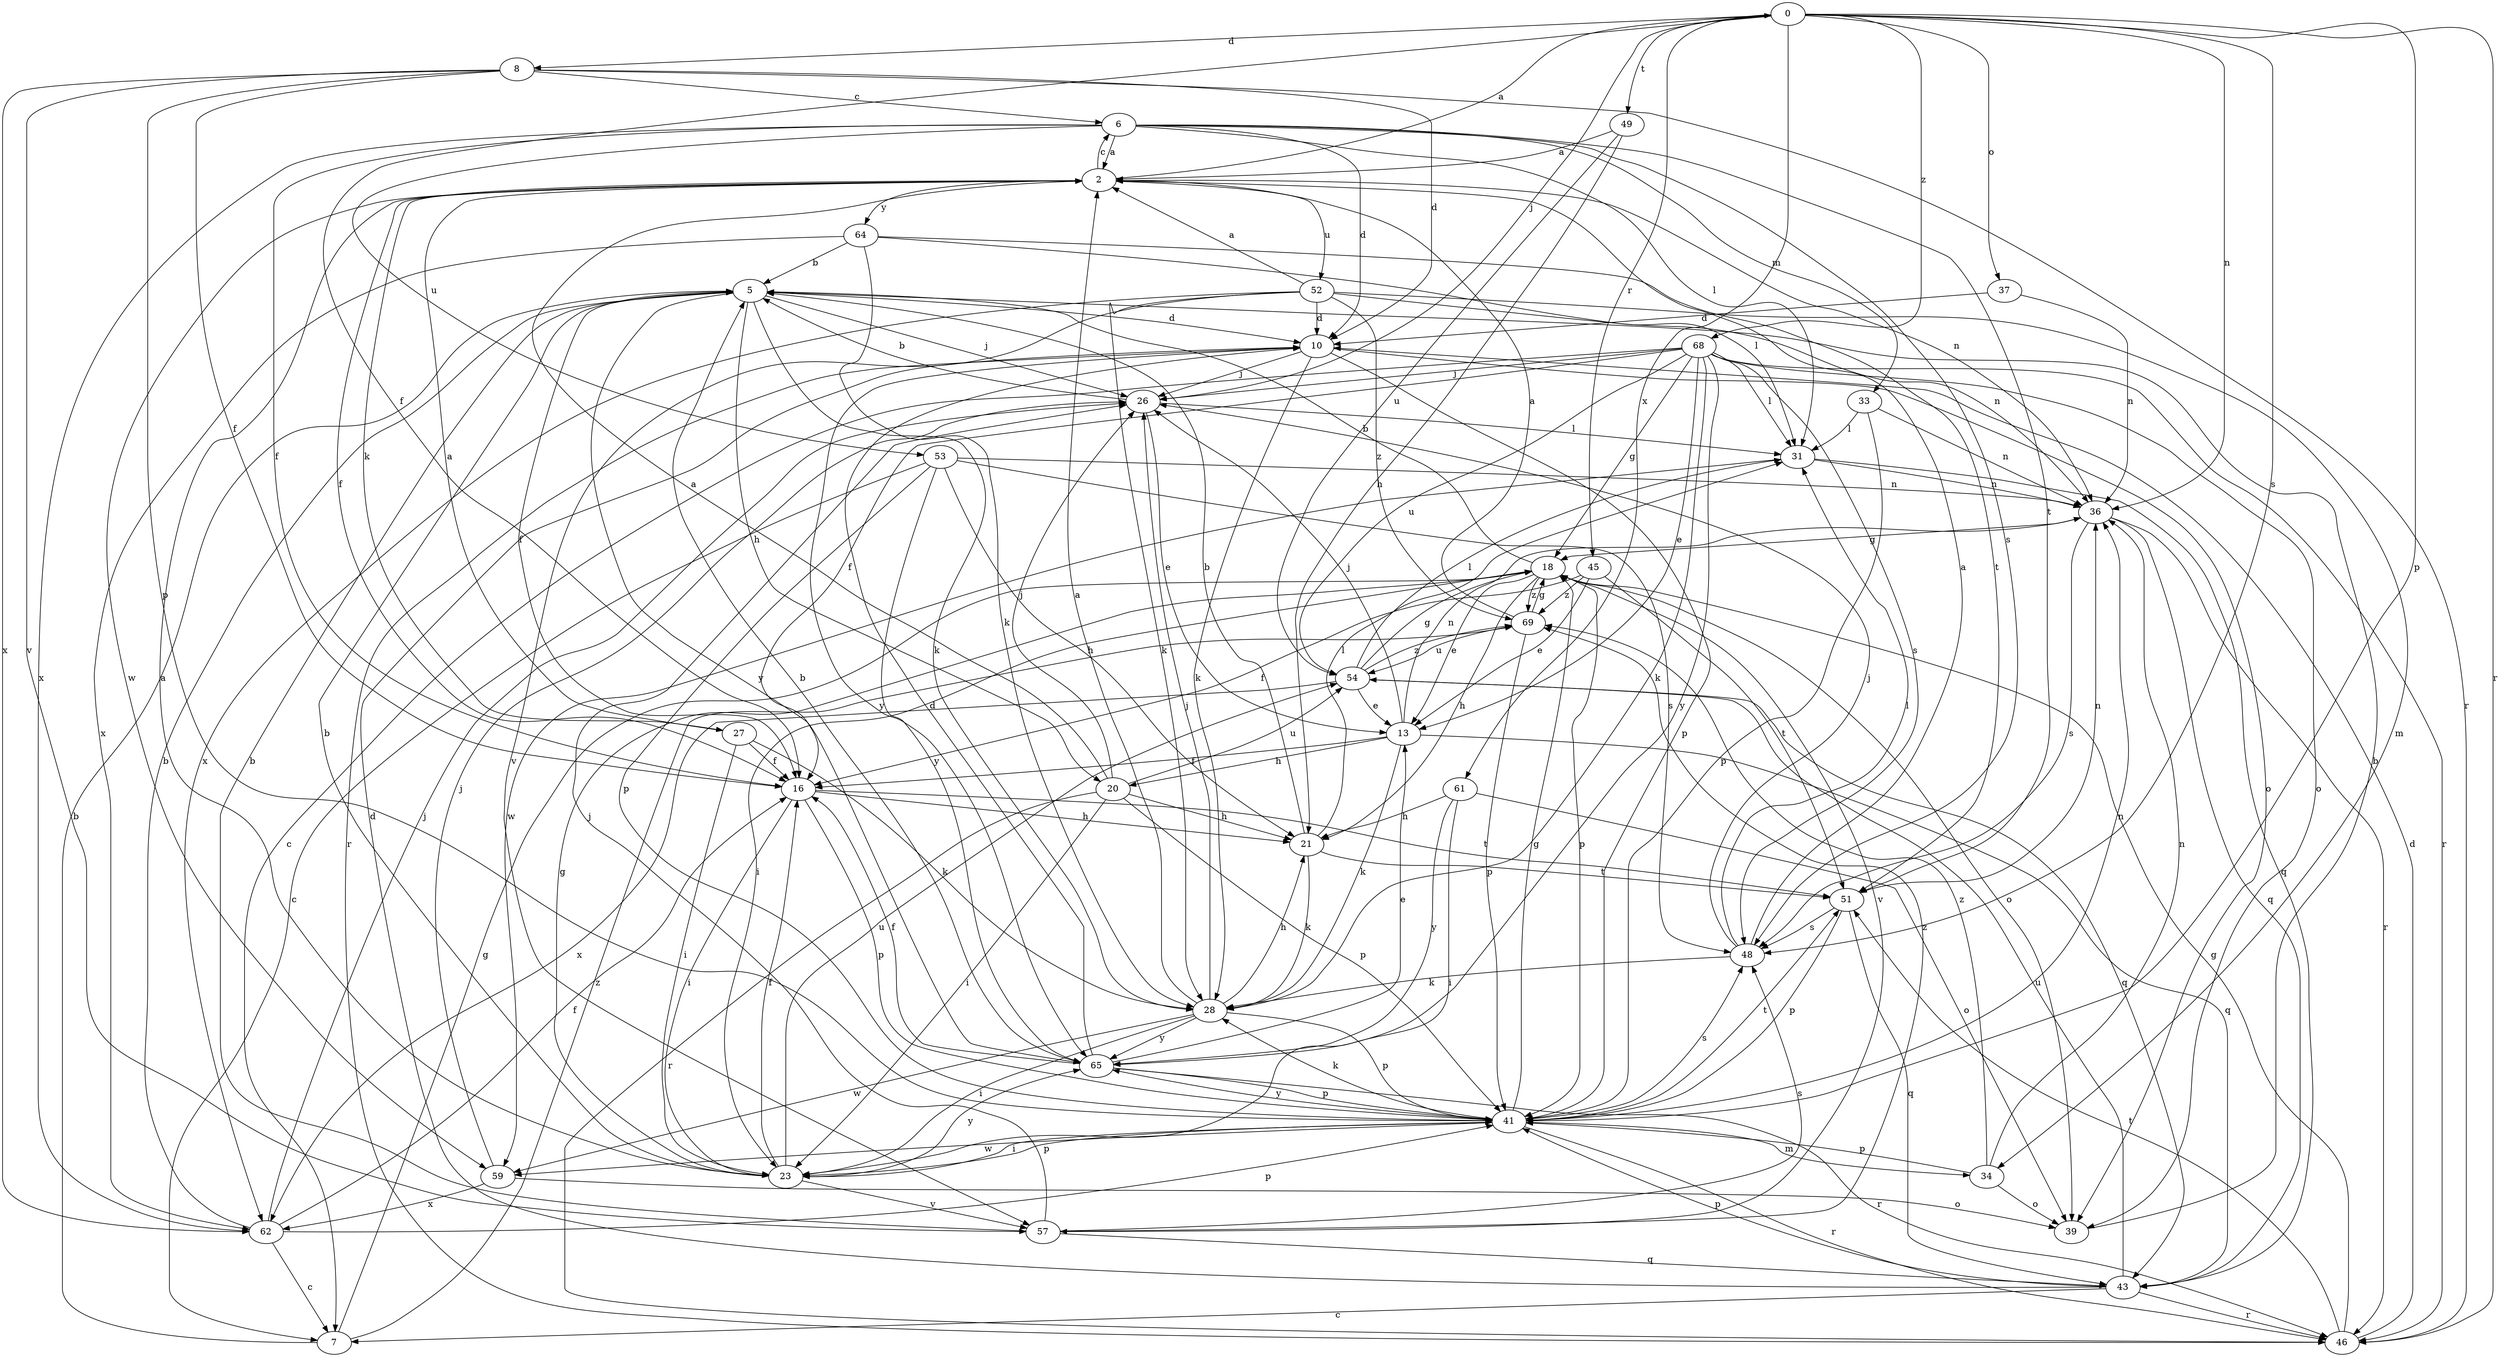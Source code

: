 strict digraph  {
0;
2;
5;
6;
7;
8;
10;
13;
16;
18;
20;
21;
23;
26;
27;
28;
31;
33;
34;
36;
37;
39;
41;
43;
45;
46;
48;
49;
51;
52;
53;
54;
57;
59;
61;
62;
64;
65;
68;
69;
0 -> 8  [label=d];
0 -> 16  [label=f];
0 -> 26  [label=j];
0 -> 36  [label=n];
0 -> 37  [label=o];
0 -> 41  [label=p];
0 -> 45  [label=r];
0 -> 46  [label=r];
0 -> 48  [label=s];
0 -> 49  [label=t];
0 -> 61  [label=x];
0 -> 68  [label=z];
2 -> 0  [label=a];
2 -> 6  [label=c];
2 -> 16  [label=f];
2 -> 27  [label=k];
2 -> 36  [label=n];
2 -> 52  [label=u];
2 -> 59  [label=w];
2 -> 64  [label=y];
5 -> 10  [label=d];
5 -> 16  [label=f];
5 -> 20  [label=h];
5 -> 26  [label=j];
5 -> 28  [label=k];
5 -> 65  [label=y];
6 -> 2  [label=a];
6 -> 10  [label=d];
6 -> 16  [label=f];
6 -> 31  [label=l];
6 -> 33  [label=m];
6 -> 48  [label=s];
6 -> 51  [label=t];
6 -> 53  [label=u];
6 -> 62  [label=x];
7 -> 5  [label=b];
7 -> 18  [label=g];
7 -> 69  [label=z];
8 -> 6  [label=c];
8 -> 10  [label=d];
8 -> 16  [label=f];
8 -> 41  [label=p];
8 -> 46  [label=r];
8 -> 57  [label=v];
8 -> 62  [label=x];
10 -> 26  [label=j];
10 -> 28  [label=k];
10 -> 39  [label=o];
10 -> 41  [label=p];
10 -> 46  [label=r];
10 -> 65  [label=y];
13 -> 16  [label=f];
13 -> 20  [label=h];
13 -> 26  [label=j];
13 -> 28  [label=k];
13 -> 36  [label=n];
13 -> 43  [label=q];
16 -> 21  [label=h];
16 -> 23  [label=i];
16 -> 41  [label=p];
16 -> 51  [label=t];
18 -> 5  [label=b];
18 -> 13  [label=e];
18 -> 21  [label=h];
18 -> 23  [label=i];
18 -> 39  [label=o];
18 -> 41  [label=p];
18 -> 57  [label=v];
18 -> 69  [label=z];
20 -> 2  [label=a];
20 -> 21  [label=h];
20 -> 23  [label=i];
20 -> 26  [label=j];
20 -> 41  [label=p];
20 -> 46  [label=r];
20 -> 54  [label=u];
21 -> 5  [label=b];
21 -> 28  [label=k];
21 -> 31  [label=l];
21 -> 51  [label=t];
23 -> 2  [label=a];
23 -> 5  [label=b];
23 -> 16  [label=f];
23 -> 18  [label=g];
23 -> 41  [label=p];
23 -> 54  [label=u];
23 -> 57  [label=v];
23 -> 65  [label=y];
26 -> 5  [label=b];
26 -> 13  [label=e];
26 -> 31  [label=l];
27 -> 2  [label=a];
27 -> 16  [label=f];
27 -> 23  [label=i];
27 -> 28  [label=k];
28 -> 2  [label=a];
28 -> 21  [label=h];
28 -> 23  [label=i];
28 -> 26  [label=j];
28 -> 41  [label=p];
28 -> 59  [label=w];
28 -> 65  [label=y];
31 -> 36  [label=n];
31 -> 43  [label=q];
31 -> 59  [label=w];
33 -> 31  [label=l];
33 -> 36  [label=n];
33 -> 41  [label=p];
34 -> 36  [label=n];
34 -> 39  [label=o];
34 -> 41  [label=p];
34 -> 69  [label=z];
36 -> 18  [label=g];
36 -> 43  [label=q];
36 -> 46  [label=r];
36 -> 48  [label=s];
37 -> 10  [label=d];
37 -> 36  [label=n];
39 -> 5  [label=b];
41 -> 18  [label=g];
41 -> 23  [label=i];
41 -> 28  [label=k];
41 -> 34  [label=m];
41 -> 36  [label=n];
41 -> 46  [label=r];
41 -> 48  [label=s];
41 -> 51  [label=t];
41 -> 59  [label=w];
41 -> 65  [label=y];
43 -> 7  [label=c];
43 -> 10  [label=d];
43 -> 41  [label=p];
43 -> 46  [label=r];
43 -> 54  [label=u];
45 -> 13  [label=e];
45 -> 16  [label=f];
45 -> 51  [label=t];
45 -> 69  [label=z];
46 -> 10  [label=d];
46 -> 18  [label=g];
46 -> 51  [label=t];
48 -> 2  [label=a];
48 -> 26  [label=j];
48 -> 28  [label=k];
48 -> 31  [label=l];
49 -> 2  [label=a];
49 -> 21  [label=h];
49 -> 54  [label=u];
51 -> 36  [label=n];
51 -> 41  [label=p];
51 -> 43  [label=q];
51 -> 48  [label=s];
52 -> 2  [label=a];
52 -> 10  [label=d];
52 -> 28  [label=k];
52 -> 34  [label=m];
52 -> 36  [label=n];
52 -> 57  [label=v];
52 -> 62  [label=x];
52 -> 69  [label=z];
53 -> 7  [label=c];
53 -> 21  [label=h];
53 -> 36  [label=n];
53 -> 41  [label=p];
53 -> 48  [label=s];
53 -> 65  [label=y];
54 -> 13  [label=e];
54 -> 18  [label=g];
54 -> 31  [label=l];
54 -> 43  [label=q];
54 -> 62  [label=x];
54 -> 69  [label=z];
57 -> 5  [label=b];
57 -> 26  [label=j];
57 -> 43  [label=q];
57 -> 48  [label=s];
57 -> 69  [label=z];
59 -> 26  [label=j];
59 -> 39  [label=o];
59 -> 62  [label=x];
61 -> 21  [label=h];
61 -> 23  [label=i];
61 -> 39  [label=o];
61 -> 65  [label=y];
62 -> 5  [label=b];
62 -> 7  [label=c];
62 -> 16  [label=f];
62 -> 26  [label=j];
62 -> 41  [label=p];
64 -> 5  [label=b];
64 -> 28  [label=k];
64 -> 31  [label=l];
64 -> 51  [label=t];
64 -> 62  [label=x];
65 -> 5  [label=b];
65 -> 10  [label=d];
65 -> 13  [label=e];
65 -> 16  [label=f];
65 -> 41  [label=p];
65 -> 46  [label=r];
68 -> 7  [label=c];
68 -> 13  [label=e];
68 -> 16  [label=f];
68 -> 18  [label=g];
68 -> 26  [label=j];
68 -> 28  [label=k];
68 -> 31  [label=l];
68 -> 39  [label=o];
68 -> 46  [label=r];
68 -> 48  [label=s];
68 -> 54  [label=u];
68 -> 65  [label=y];
69 -> 2  [label=a];
69 -> 18  [label=g];
69 -> 41  [label=p];
69 -> 54  [label=u];
}
